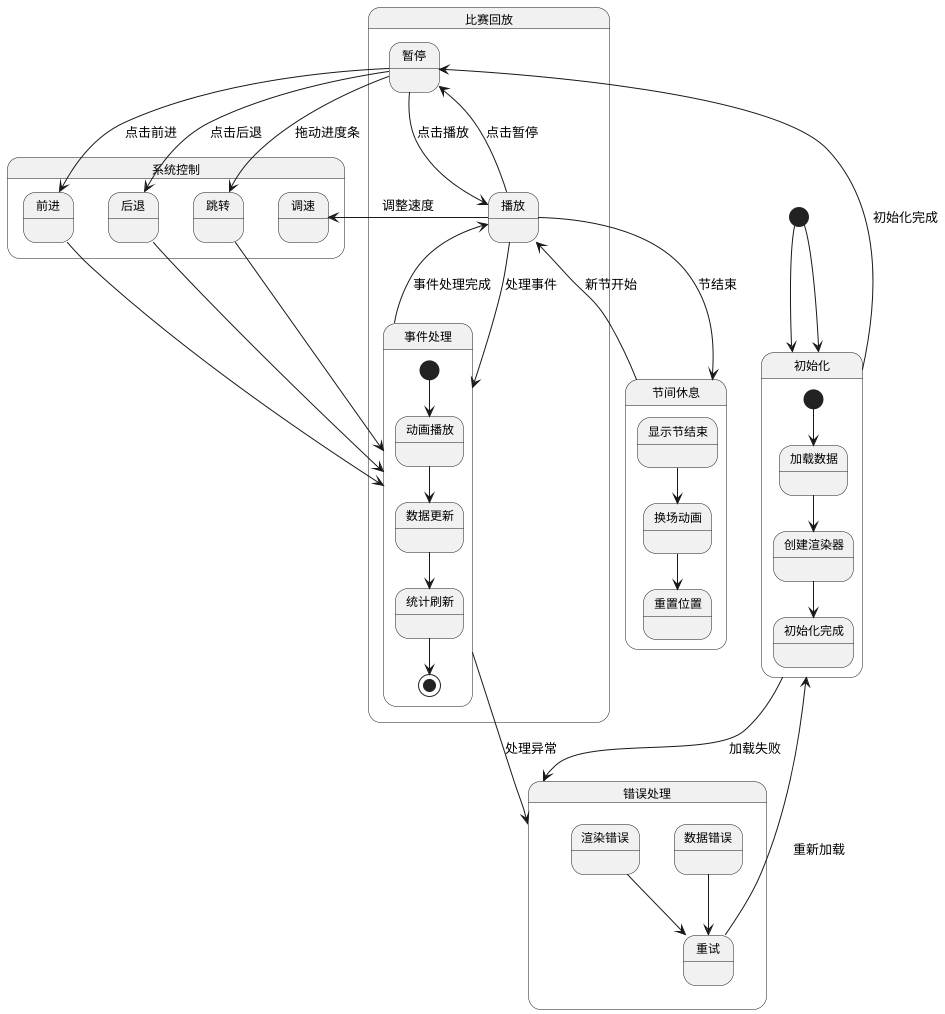 @startuml
skinparam StateFontSize 14
skinparam StateAttributeFontSize 12

[*] --> 初始化

state 初始化 {
    [*] --> 加载数据
    加载数据 --> 创建渲染器
    创建渲染器 --> 初始化完成
}

state 比赛回放 {
    state "暂停" as Paused
    state "播放" as Playing
    state "事件处理" as EventProcessing {
        state "动画播放" as Animation
        state "数据更新" as DataUpdate
        state "统计刷新" as StatsUpdate
        
        [*] --> Animation
        Animation --> DataUpdate
        DataUpdate --> StatsUpdate
        StatsUpdate --> [*]
    }
}

初始化 --> Paused : 初始化完成

Paused --> Playing : 点击播放
Playing --> Paused : 点击暂停
Playing --> EventProcessing : 处理事件
EventProcessing --> Playing : 事件处理完成

state 节间休息 {
    state "显示节结束" as QuarterEnd
    state "换场动画" as CourtChange
    state "重置位置" as ResetPositions
    
    QuarterEnd --> CourtChange
    CourtChange --> ResetPositions
}

Playing --> 节间休息 : 节结束
节间休息 --> Playing : 新节开始

state 系统控制 {
    state "前进" as Forward
    state "后退" as Backward
    state "调速" as SpeedControl
    state "跳转" as Seek
}

Paused --> Forward : 点击前进
Paused --> Backward : 点击后退
Playing --> SpeedControl : 调整速度
Paused --> Seek : 拖动进度条

Forward --> EventProcessing
Backward --> EventProcessing
Seek --> EventProcessing

state 错误处理 {
    state "数据错误" as DataError
    state "渲染错误" as RenderError
    state "重试" as Retry
    
    DataError --> Retry
    RenderError --> Retry
    Retry --> 初始化 : 重新加载
}

初始化 --> 错误处理 : 加载失败
EventProcessing --> 错误处理 : 处理异常

[*] --> 初始化

@enduml 